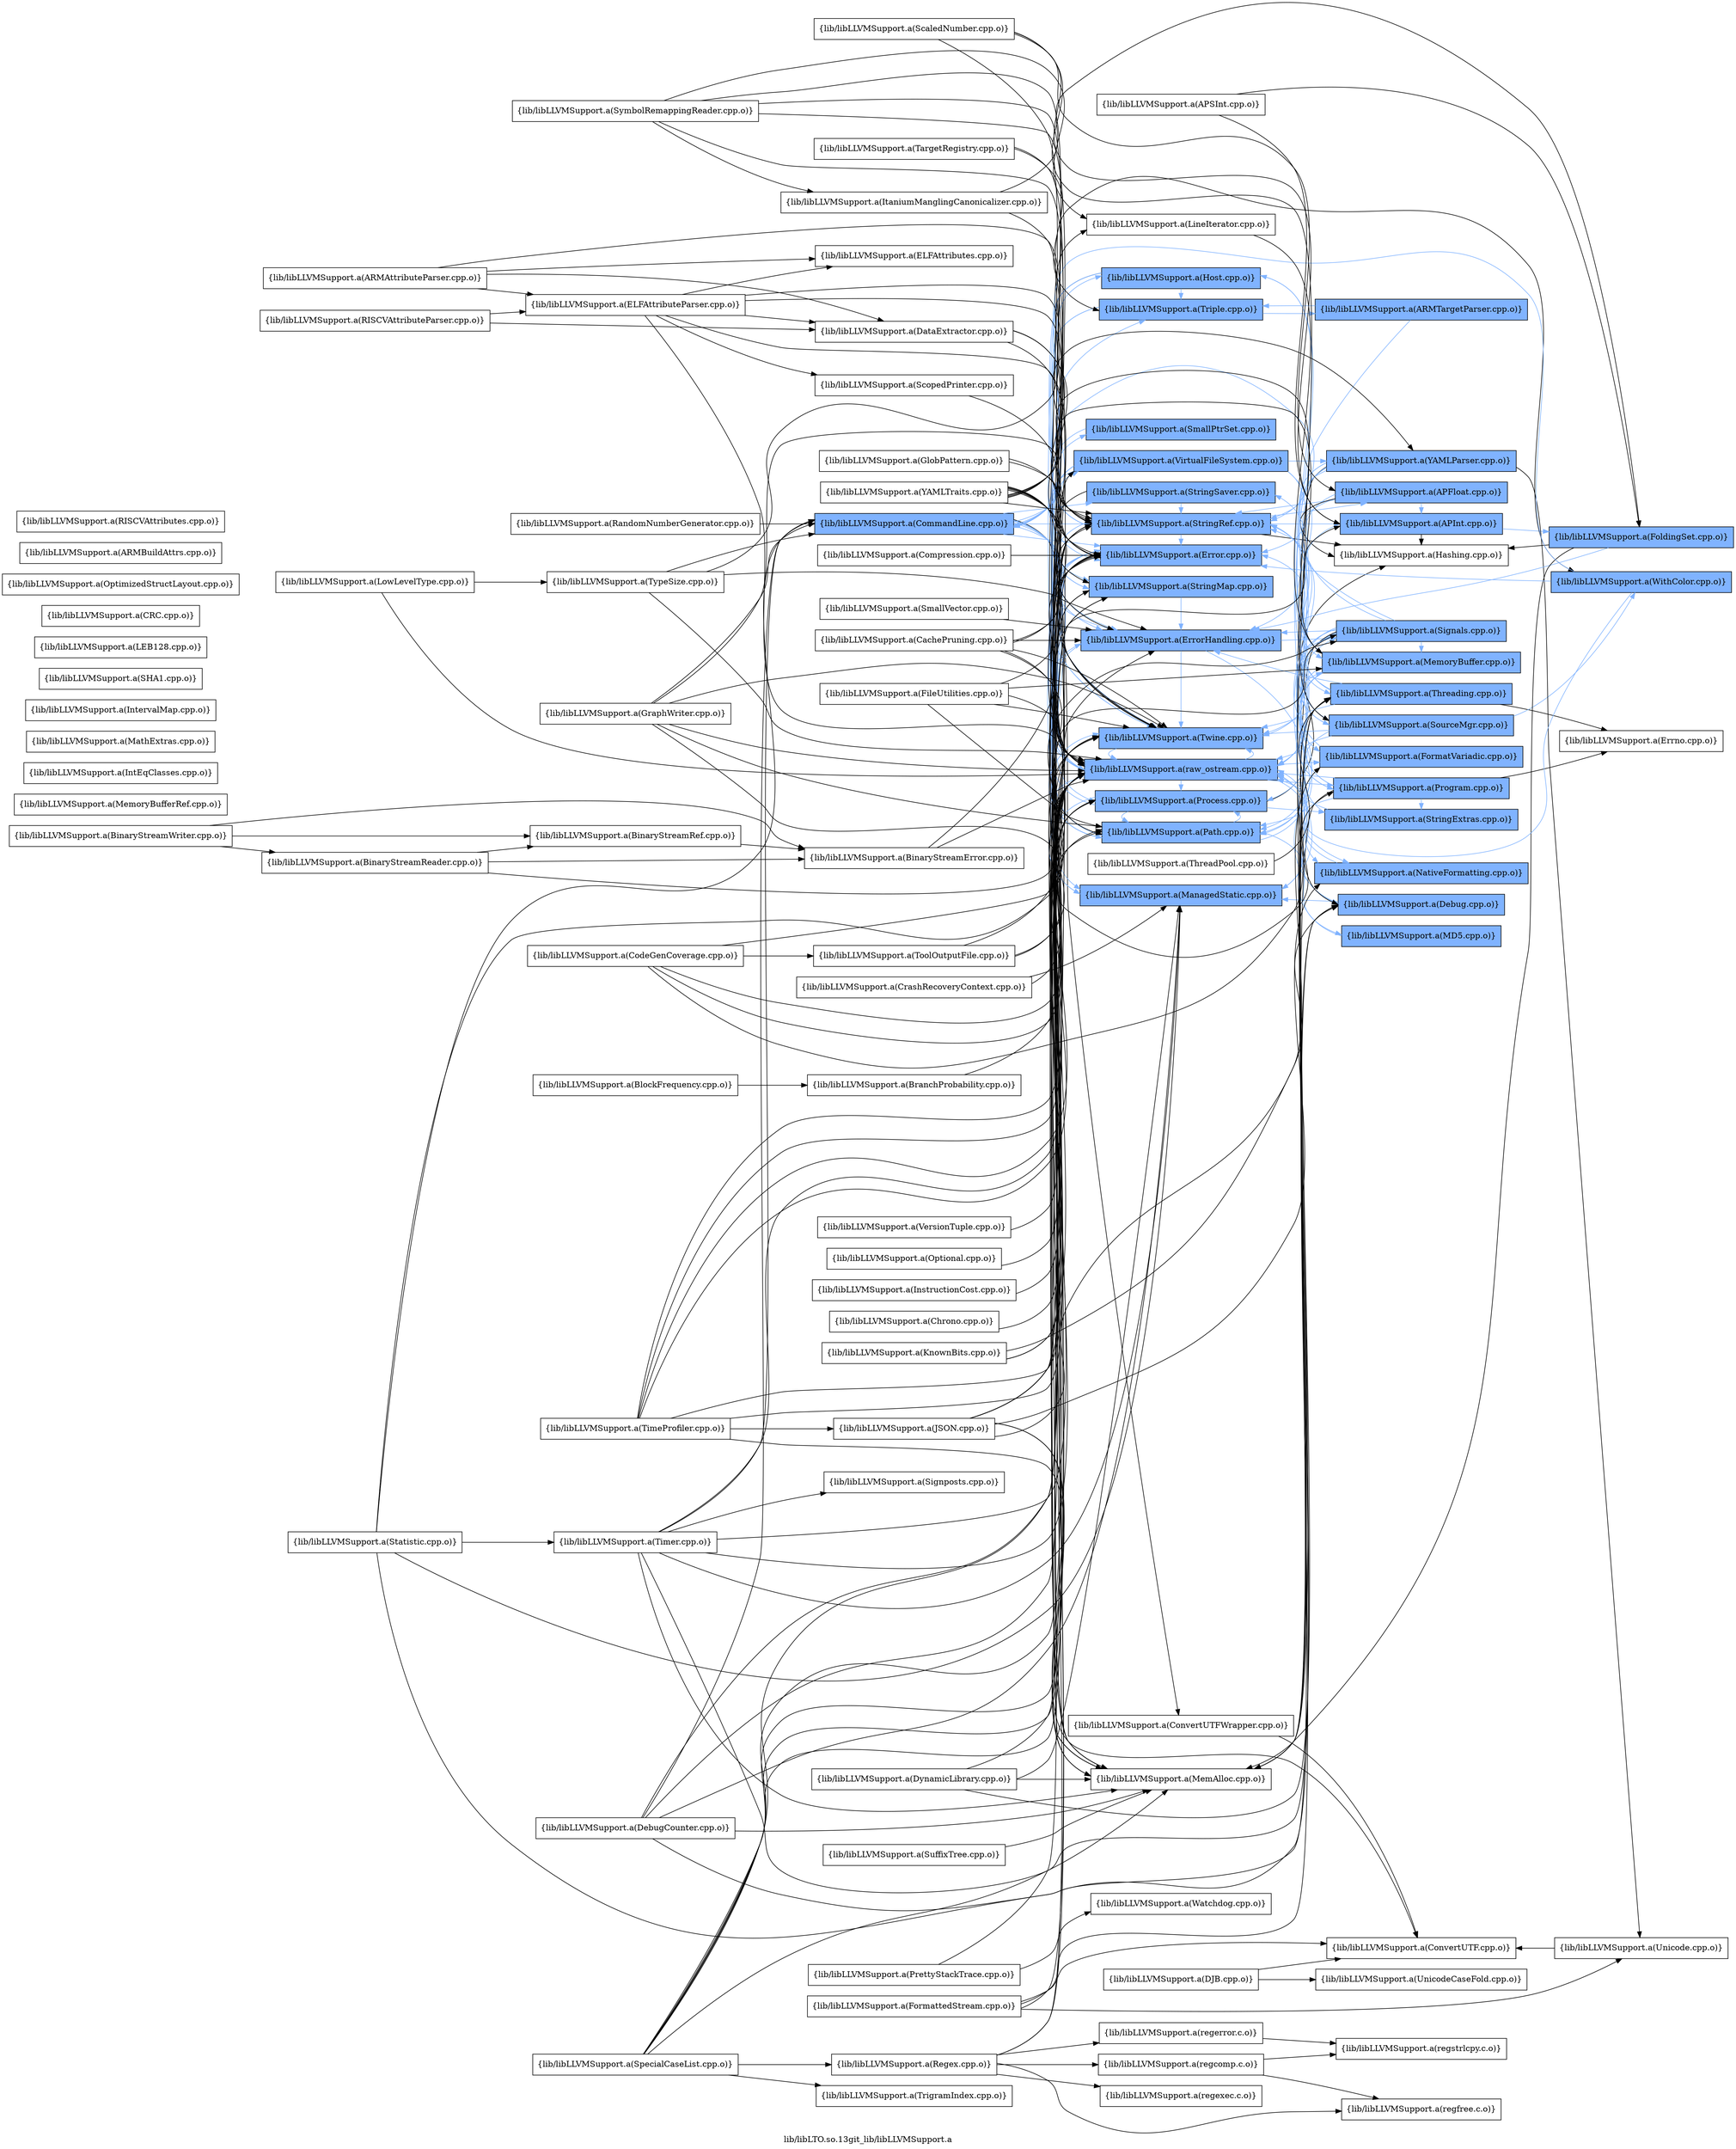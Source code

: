 digraph "lib/libLTO.so.13git_lib/libLLVMSupport.a" {
	label="lib/libLTO.so.13git_lib/libLLVMSupport.a";
	rankdir=LR;
	{ rank=same; Node0x55f5cd243c08;  }
	{ rank=same; Node0x55f5cd247998; Node0x55f5cd2497e8; Node0x55f5cd262e28; Node0x55f5cd262c48; Node0x55f5cd24f878; Node0x55f5cd2451e8; Node0x55f5cd242c18; Node0x55f5cd242588; Node0x55f5cd246e08; Node0x55f5cd241318; Node0x55f5cd242858; Node0x55f5cd25e4b8; Node0x55f5cd25c078; Node0x55f5cd25c7f8; Node0x55f5cd25ff98; Node0x55f5cd260b78;  }
	{ rank=same; Node0x55f5cd247768; Node0x55f5cd2455a8; Node0x55f5cd25f098; Node0x55f5cd24d398; Node0x55f5cd242808; Node0x55f5cd241958; Node0x55f5cd260588; Node0x55f5cd240d78; Node0x55f5cd24ff58; Node0x55f5cd244338; Node0x55f5cd25d5b8; Node0x55f5cd25fe58; Node0x55f5cd2514e8; Node0x55f5cd25e9b8; Node0x55f5cd250d68; Node0x55f5cd240c38;  }
	{ rank=same; Node0x55f5cd243c08;  }
	{ rank=same; Node0x55f5cd247998; Node0x55f5cd2497e8; Node0x55f5cd262e28; Node0x55f5cd262c48; Node0x55f5cd24f878; Node0x55f5cd2451e8; Node0x55f5cd242c18; Node0x55f5cd242588; Node0x55f5cd246e08; Node0x55f5cd241318; Node0x55f5cd242858; Node0x55f5cd25e4b8; Node0x55f5cd25c078; Node0x55f5cd25c7f8; Node0x55f5cd25ff98; Node0x55f5cd260b78;  }
	{ rank=same; Node0x55f5cd247768; Node0x55f5cd2455a8; Node0x55f5cd25f098; Node0x55f5cd24d398; Node0x55f5cd242808; Node0x55f5cd241958; Node0x55f5cd260588; Node0x55f5cd240d78; Node0x55f5cd24ff58; Node0x55f5cd244338; Node0x55f5cd25d5b8; Node0x55f5cd25fe58; Node0x55f5cd2514e8; Node0x55f5cd25e9b8; Node0x55f5cd250d68; Node0x55f5cd240c38;  }

	Node0x55f5cd243c08 [shape=record,shape=box,group=1,style=filled,fillcolor="0.600000 0.5 1",label="{lib/libLLVMSupport.a(CommandLine.cpp.o)}"];
	Node0x55f5cd243c08 -> Node0x55f5cd247998;
	Node0x55f5cd243c08 -> Node0x55f5cd2497e8[color="0.600000 0.5 1"];
	Node0x55f5cd243c08 -> Node0x55f5cd262e28[color="0.600000 0.5 1"];
	Node0x55f5cd243c08 -> Node0x55f5cd262c48[color="0.600000 0.5 1"];
	Node0x55f5cd243c08 -> Node0x55f5cd24f878;
	Node0x55f5cd243c08 -> Node0x55f5cd2451e8[color="0.600000 0.5 1"];
	Node0x55f5cd243c08 -> Node0x55f5cd242c18[color="0.600000 0.5 1"];
	Node0x55f5cd243c08 -> Node0x55f5cd242588[color="0.600000 0.5 1"];
	Node0x55f5cd243c08 -> Node0x55f5cd246e08[color="0.600000 0.5 1"];
	Node0x55f5cd243c08 -> Node0x55f5cd241318[color="0.600000 0.5 1"];
	Node0x55f5cd243c08 -> Node0x55f5cd242858[color="0.600000 0.5 1"];
	Node0x55f5cd243c08 -> Node0x55f5cd25e4b8[color="0.600000 0.5 1"];
	Node0x55f5cd243c08 -> Node0x55f5cd25c078[color="0.600000 0.5 1"];
	Node0x55f5cd243c08 -> Node0x55f5cd25c7f8[color="0.600000 0.5 1"];
	Node0x55f5cd243c08 -> Node0x55f5cd25ff98[color="0.600000 0.5 1"];
	Node0x55f5cd243c08 -> Node0x55f5cd260b78[color="0.600000 0.5 1"];
	Node0x55f5cd2497e8 [shape=record,shape=box,group=1,style=filled,fillcolor="0.600000 0.5 1",label="{lib/libLLVMSupport.a(Error.cpp.o)}"];
	Node0x55f5cd2497e8 -> Node0x55f5cd262e28[color="0.600000 0.5 1"];
	Node0x55f5cd2497e8 -> Node0x55f5cd262c48[color="0.600000 0.5 1"];
	Node0x55f5cd2497e8 -> Node0x55f5cd242858[color="0.600000 0.5 1"];
	Node0x55f5cd2497e8 -> Node0x55f5cd25c078[color="0.600000 0.5 1"];
	Node0x55f5cd262e28 [shape=record,shape=box,group=1,style=filled,fillcolor="0.600000 0.5 1",label="{lib/libLLVMSupport.a(ErrorHandling.cpp.o)}"];
	Node0x55f5cd262e28 -> Node0x55f5cd2455a8[color="0.600000 0.5 1"];
	Node0x55f5cd262e28 -> Node0x55f5cd242858[color="0.600000 0.5 1"];
	Node0x55f5cd262e28 -> Node0x55f5cd25c078[color="0.600000 0.5 1"];
	Node0x55f5cd262e28 -> Node0x55f5cd25f098[color="0.600000 0.5 1"];
	Node0x55f5cd24f878 [shape=record,shape=box,group=0,label="{lib/libLLVMSupport.a(MemAlloc.cpp.o)}"];
	Node0x55f5cd24ff58 [shape=record,shape=box,group=1,style=filled,fillcolor="0.600000 0.5 1",label="{lib/libLLVMSupport.a(MemoryBuffer.cpp.o)}"];
	Node0x55f5cd24ff58 -> Node0x55f5cd2497e8[color="0.600000 0.5 1"];
	Node0x55f5cd24ff58 -> Node0x55f5cd242858[color="0.600000 0.5 1"];
	Node0x55f5cd24ff58 -> Node0x55f5cd25ff98[color="0.600000 0.5 1"];
	Node0x55f5cd24ff58 -> Node0x55f5cd260b78[color="0.600000 0.5 1"];
	Node0x55f5cd24ff58 -> Node0x55f5cd25e9b8[color="0.600000 0.5 1"];
	Node0x55f5cd251178 [shape=record,shape=box,group=0,label="{lib/libLLVMSupport.a(MemoryBufferRef.cpp.o)}"];
	Node0x55f5cd240c38 [shape=record,shape=box,group=1,style=filled,fillcolor="0.600000 0.5 1",label="{lib/libLLVMSupport.a(StringExtras.cpp.o)}"];
	Node0x55f5cd240c38 -> Node0x55f5cd246e08[color="0.600000 0.5 1"];
	Node0x55f5cd240c38 -> Node0x55f5cd25c078[color="0.600000 0.5 1"];
	Node0x55f5cd242c18 [shape=record,shape=box,group=1,style=filled,fillcolor="0.600000 0.5 1",label="{lib/libLLVMSupport.a(StringMap.cpp.o)}"];
	Node0x55f5cd242c18 -> Node0x55f5cd262e28[color="0.600000 0.5 1"];
	Node0x55f5cd25c078 [shape=record,shape=box,group=1,style=filled,fillcolor="0.600000 0.5 1",label="{lib/libLLVMSupport.a(raw_ostream.cpp.o)}"];
	Node0x55f5cd25c078 -> Node0x55f5cd2497e8[color="0.600000 0.5 1"];
	Node0x55f5cd25c078 -> Node0x55f5cd262e28[color="0.600000 0.5 1"];
	Node0x55f5cd25c078 -> Node0x55f5cd25fe58[color="0.600000 0.5 1"];
	Node0x55f5cd25c078 -> Node0x55f5cd2514e8[color="0.600000 0.5 1"];
	Node0x55f5cd25c078 -> Node0x55f5cd242858[color="0.600000 0.5 1"];
	Node0x55f5cd25c078 -> Node0x55f5cd25ff98[color="0.600000 0.5 1"];
	Node0x55f5cd25c078 -> Node0x55f5cd260b78[color="0.600000 0.5 1"];
	Node0x55f5cd25c078 -> Node0x55f5cd25e9b8[color="0.600000 0.5 1"];
	Node0x55f5cd241958 [shape=record,shape=box,group=1,style=filled,fillcolor="0.600000 0.5 1",label="{lib/libLLVMSupport.a(APInt.cpp.o)}"];
	Node0x55f5cd241958 -> Node0x55f5cd260e98[color="0.600000 0.5 1"];
	Node0x55f5cd241958 -> Node0x55f5cd260588;
	Node0x55f5cd241958 -> Node0x55f5cd25c078[color="0.600000 0.5 1"];
	Node0x55f5cd246e08 [shape=record,shape=box,group=1,style=filled,fillcolor="0.600000 0.5 1",label="{lib/libLLVMSupport.a(StringRef.cpp.o)}"];
	Node0x55f5cd246e08 -> Node0x55f5cd2497e8[color="0.600000 0.5 1"];
	Node0x55f5cd246e08 -> Node0x55f5cd242808[color="0.600000 0.5 1"];
	Node0x55f5cd246e08 -> Node0x55f5cd241958[color="0.600000 0.5 1"];
	Node0x55f5cd246e08 -> Node0x55f5cd260588;
	Node0x55f5cd242858 [shape=record,shape=box,group=1,style=filled,fillcolor="0.600000 0.5 1",label="{lib/libLLVMSupport.a(Twine.cpp.o)}"];
	Node0x55f5cd242858 -> Node0x55f5cd25c078[color="0.600000 0.5 1"];
	Node0x55f5cd241318 [shape=record,shape=box,group=1,style=filled,fillcolor="0.600000 0.5 1",label="{lib/libLLVMSupport.a(Triple.cpp.o)}"];
	Node0x55f5cd241318 -> Node0x55f5cd246e08[color="0.600000 0.5 1"];
	Node0x55f5cd241318 -> Node0x55f5cd240d78[color="0.600000 0.5 1"];
	Node0x55f5cd241318 -> Node0x55f5cd242858[color="0.600000 0.5 1"];
	Node0x55f5cd242808 [shape=record,shape=box,group=1,style=filled,fillcolor="0.600000 0.5 1",label="{lib/libLLVMSupport.a(APFloat.cpp.o)}"];
	Node0x55f5cd242808 -> Node0x55f5cd2497e8[color="0.600000 0.5 1"];
	Node0x55f5cd242808 -> Node0x55f5cd241958[color="0.600000 0.5 1"];
	Node0x55f5cd242808 -> Node0x55f5cd260588;
	Node0x55f5cd242808 -> Node0x55f5cd246e08[color="0.600000 0.5 1"];
	Node0x55f5cd242808 -> Node0x55f5cd25c078[color="0.600000 0.5 1"];
	Node0x55f5cd240238 [shape=record,shape=box,group=0,label="{lib/libLLVMSupport.a(KnownBits.cpp.o)}"];
	Node0x55f5cd240238 -> Node0x55f5cd2455a8;
	Node0x55f5cd240238 -> Node0x55f5cd241958;
	Node0x55f5cd240238 -> Node0x55f5cd25c078;
	Node0x55f5cd2451e8 [shape=record,shape=box,group=1,style=filled,fillcolor="0.600000 0.5 1",label="{lib/libLLVMSupport.a(SmallPtrSet.cpp.o)}"];
	Node0x55f5cd2451e8 -> Node0x55f5cd262e28[color="0.600000 0.5 1"];
	Node0x55f5cd25a3b8 [shape=record,shape=box,group=0,label="{lib/libLLVMSupport.a(TypeSize.cpp.o)}"];
	Node0x55f5cd25a3b8 -> Node0x55f5cd243c08;
	Node0x55f5cd25a3b8 -> Node0x55f5cd262e28;
	Node0x55f5cd25a3b8 -> Node0x55f5cd25dce8;
	Node0x55f5cd25a3b8 -> Node0x55f5cd25c078;
	Node0x55f5cd2455a8 [shape=record,shape=box,group=1,style=filled,fillcolor="0.600000 0.5 1",label="{lib/libLLVMSupport.a(Debug.cpp.o)}"];
	Node0x55f5cd2455a8 -> Node0x55f5cd262c48[color="0.600000 0.5 1"];
	Node0x55f5cd2455a8 -> Node0x55f5cd25c078[color="0.600000 0.5 1"];
	Node0x55f5cd262c48 [shape=record,shape=box,group=1,style=filled,fillcolor="0.600000 0.5 1",label="{lib/libLLVMSupport.a(ManagedStatic.cpp.o)}"];
	Node0x55f5cd262c48 -> Node0x55f5cd24d398[color="0.600000 0.5 1"];
	Node0x55f5cd243398 [shape=record,shape=box,group=0,label="{lib/libLLVMSupport.a(BranchProbability.cpp.o)}"];
	Node0x55f5cd243398 -> Node0x55f5cd25c078;
	Node0x55f5cd2629c8 [shape=record,shape=box,group=0,label="{lib/libLLVMSupport.a(LowLevelType.cpp.o)}"];
	Node0x55f5cd2629c8 -> Node0x55f5cd25a3b8;
	Node0x55f5cd2629c8 -> Node0x55f5cd25c078;
	Node0x55f5cd242f88 [shape=record,shape=box,group=0,label="{lib/libLLVMSupport.a(CodeGenCoverage.cpp.o)}"];
	Node0x55f5cd242f88 -> Node0x55f5cd2415e8;
	Node0x55f5cd242f88 -> Node0x55f5cd242858;
	Node0x55f5cd242f88 -> Node0x55f5cd25c078;
	Node0x55f5cd242f88 -> Node0x55f5cd260b78;
	Node0x55f5cd242f88 -> Node0x55f5cd24d398;
	Node0x55f5cd260cb8 [shape=record,shape=box,group=0,label="{lib/libLLVMSupport.a(GraphWriter.cpp.o)}"];
	Node0x55f5cd260cb8 -> Node0x55f5cd243c08;
	Node0x55f5cd260cb8 -> Node0x55f5cd246e08;
	Node0x55f5cd260cb8 -> Node0x55f5cd242858;
	Node0x55f5cd260cb8 -> Node0x55f5cd25c078;
	Node0x55f5cd260cb8 -> Node0x55f5cd25ff98;
	Node0x55f5cd260cb8 -> Node0x55f5cd25e9b8;
	Node0x55f5cd25bfd8 [shape=record,shape=box,group=0,label="{lib/libLLVMSupport.a(DynamicLibrary.cpp.o)}"];
	Node0x55f5cd25bfd8 -> Node0x55f5cd262c48;
	Node0x55f5cd25bfd8 -> Node0x55f5cd24f878;
	Node0x55f5cd25bfd8 -> Node0x55f5cd242c18;
	Node0x55f5cd25bfd8 -> Node0x55f5cd24d398;
	Node0x55f5cd260588 [shape=record,shape=box,group=0,label="{lib/libLLVMSupport.a(Hashing.cpp.o)}"];
	Node0x55f5cd250d68 [shape=record,shape=box,group=1,style=filled,fillcolor="0.600000 0.5 1",label="{lib/libLLVMSupport.a(MD5.cpp.o)}"];
	Node0x55f5cd250d68 -> Node0x55f5cd25c078[color="0.600000 0.5 1"];
	Node0x55f5cd262478 [shape=record,shape=box,group=0,label="{lib/libLLVMSupport.a(TargetRegistry.cpp.o)}"];
	Node0x55f5cd262478 -> Node0x55f5cd241318;
	Node0x55f5cd262478 -> Node0x55f5cd25c078;
	Node0x55f5cd242588 [shape=record,shape=box,group=1,style=filled,fillcolor="0.600000 0.5 1",label="{lib/libLLVMSupport.a(StringSaver.cpp.o)}"];
	Node0x55f5cd242588 -> Node0x55f5cd24f878;
	Node0x55f5cd242588 -> Node0x55f5cd246e08[color="0.600000 0.5 1"];
	Node0x55f5cd260e98 [shape=record,shape=box,group=1,style=filled,fillcolor="0.600000 0.5 1",label="{lib/libLLVMSupport.a(FoldingSet.cpp.o)}"];
	Node0x55f5cd260e98 -> Node0x55f5cd262e28[color="0.600000 0.5 1"];
	Node0x55f5cd260e98 -> Node0x55f5cd260588;
	Node0x55f5cd260e98 -> Node0x55f5cd24f878;
	Node0x55f5cd261bb8 [shape=record,shape=box,group=0,label="{lib/libLLVMSupport.a(FormattedStream.cpp.o)}"];
	Node0x55f5cd261bb8 -> Node0x55f5cd247768;
	Node0x55f5cd261bb8 -> Node0x55f5cd2455a8;
	Node0x55f5cd261bb8 -> Node0x55f5cd259a58;
	Node0x55f5cd261bb8 -> Node0x55f5cd25c078;
	Node0x55f5cd243cf8 [shape=record,shape=box,group=0,label="{lib/libLLVMSupport.a(Regex.cpp.o)}"];
	Node0x55f5cd243cf8 -> Node0x55f5cd246e08;
	Node0x55f5cd243cf8 -> Node0x55f5cd242858;
	Node0x55f5cd243cf8 -> Node0x55f5cd243118;
	Node0x55f5cd243cf8 -> Node0x55f5cd243848;
	Node0x55f5cd243cf8 -> Node0x55f5cd243fc8;
	Node0x55f5cd243cf8 -> Node0x55f5cd25dd38;
	Node0x55f5cd25ea08 [shape=record,shape=box,group=0,label="{lib/libLLVMSupport.a(InstructionCost.cpp.o)}"];
	Node0x55f5cd25ea08 -> Node0x55f5cd25c078;
	Node0x55f5cd25ff98 [shape=record,shape=box,group=1,style=filled,fillcolor="0.600000 0.5 1",label="{lib/libLLVMSupport.a(Path.cpp.o)}"];
	Node0x55f5cd25ff98 -> Node0x55f5cd2497e8[color="0.600000 0.5 1"];
	Node0x55f5cd25ff98 -> Node0x55f5cd250d68[color="0.600000 0.5 1"];
	Node0x55f5cd25ff98 -> Node0x55f5cd246e08[color="0.600000 0.5 1"];
	Node0x55f5cd25ff98 -> Node0x55f5cd242858[color="0.600000 0.5 1"];
	Node0x55f5cd25ff98 -> Node0x55f5cd260b78[color="0.600000 0.5 1"];
	Node0x55f5cd25ff98 -> Node0x55f5cd25f098[color="0.600000 0.5 1"];
	Node0x55f5cd244338 [shape=record,shape=box,group=1,style=filled,fillcolor="0.600000 0.5 1",label="{lib/libLLVMSupport.a(SourceMgr.cpp.o)}"];
	Node0x55f5cd244338 -> Node0x55f5cd24ff58[color="0.600000 0.5 1"];
	Node0x55f5cd244338 -> Node0x55f5cd246e08[color="0.600000 0.5 1"];
	Node0x55f5cd244338 -> Node0x55f5cd242858[color="0.600000 0.5 1"];
	Node0x55f5cd244338 -> Node0x55f5cd25dce8[color="0.600000 0.5 1"];
	Node0x55f5cd244338 -> Node0x55f5cd25c078[color="0.600000 0.5 1"];
	Node0x55f5cd244338 -> Node0x55f5cd25ff98[color="0.600000 0.5 1"];
	Node0x55f5cd2415e8 [shape=record,shape=box,group=0,label="{lib/libLLVMSupport.a(ToolOutputFile.cpp.o)}"];
	Node0x55f5cd2415e8 -> Node0x55f5cd25c078;
	Node0x55f5cd2415e8 -> Node0x55f5cd25ff98;
	Node0x55f5cd2415e8 -> Node0x55f5cd25f098;
	Node0x55f5cd245508 [shape=record,shape=box,group=0,label="{lib/libLLVMSupport.a(Chrono.cpp.o)}"];
	Node0x55f5cd245508 -> Node0x55f5cd25c078;
	Node0x55f5cd252528 [shape=record,shape=box,group=0,label="{lib/libLLVMSupport.a(PrettyStackTrace.cpp.o)}"];
	Node0x55f5cd252528 -> Node0x55f5cd25c078;
	Node0x55f5cd252528 -> Node0x55f5cd24f4b8;
	Node0x55f5cd2433e8 [shape=record,shape=box,group=0,label="{lib/libLLVMSupport.a(TimeProfiler.cpp.o)}"];
	Node0x55f5cd2433e8 -> Node0x55f5cd2497e8;
	Node0x55f5cd2433e8 -> Node0x55f5cd24f878;
	Node0x55f5cd2433e8 -> Node0x55f5cd242c18;
	Node0x55f5cd2433e8 -> Node0x55f5cd243168;
	Node0x55f5cd2433e8 -> Node0x55f5cd242858;
	Node0x55f5cd2433e8 -> Node0x55f5cd25c078;
	Node0x55f5cd2433e8 -> Node0x55f5cd25ff98;
	Node0x55f5cd2433e8 -> Node0x55f5cd260b78;
	Node0x55f5cd244bf8 [shape=record,shape=box,group=0,label="{lib/libLLVMSupport.a(Timer.cpp.o)}"];
	Node0x55f5cd244bf8 -> Node0x55f5cd243c08;
	Node0x55f5cd244bf8 -> Node0x55f5cd262c48;
	Node0x55f5cd244bf8 -> Node0x55f5cd24f878;
	Node0x55f5cd244bf8 -> Node0x55f5cd242c18;
	Node0x55f5cd244bf8 -> Node0x55f5cd244928;
	Node0x55f5cd244bf8 -> Node0x55f5cd25c078;
	Node0x55f5cd244bf8 -> Node0x55f5cd260b78;
	Node0x55f5cd244bf8 -> Node0x55f5cd24d398;
	Node0x55f5cd2411d8 [shape=record,shape=box,group=0,label="{lib/libLLVMSupport.a(Statistic.cpp.o)}"];
	Node0x55f5cd2411d8 -> Node0x55f5cd243c08;
	Node0x55f5cd2411d8 -> Node0x55f5cd262c48;
	Node0x55f5cd2411d8 -> Node0x55f5cd244bf8;
	Node0x55f5cd2411d8 -> Node0x55f5cd25c078;
	Node0x55f5cd2411d8 -> Node0x55f5cd24d398;
	Node0x55f5cd24d398 [shape=record,shape=box,group=1,style=filled,fillcolor="0.600000 0.5 1",label="{lib/libLLVMSupport.a(Threading.cpp.o)}"];
	Node0x55f5cd24d398 -> Node0x55f5cd262e28[color="0.600000 0.5 1"];
	Node0x55f5cd24d398 -> Node0x55f5cd24f878;
	Node0x55f5cd24d398 -> Node0x55f5cd246e08[color="0.600000 0.5 1"];
	Node0x55f5cd24d398 -> Node0x55f5cd242858[color="0.600000 0.5 1"];
	Node0x55f5cd24d398 -> Node0x55f5cd25c7f8[color="0.600000 0.5 1"];
	Node0x55f5cd24d398 -> Node0x55f5cd25f548;
	Node0x55f5cd25fe58 [shape=record,shape=box,group=1,style=filled,fillcolor="0.600000 0.5 1",label="{lib/libLLVMSupport.a(FormatVariadic.cpp.o)}"];
	Node0x55f5cd25fe58 -> Node0x55f5cd246e08[color="0.600000 0.5 1"];
	Node0x55f5cd2514e8 [shape=record,shape=box,group=1,style=filled,fillcolor="0.600000 0.5 1",label="{lib/libLLVMSupport.a(NativeFormatting.cpp.o)}"];
	Node0x55f5cd2514e8 -> Node0x55f5cd25c078[color="0.600000 0.5 1"];
	Node0x55f5cd25c7f8 [shape=record,shape=box,group=1,style=filled,fillcolor="0.600000 0.5 1",label="{lib/libLLVMSupport.a(Host.cpp.o)}"];
	Node0x55f5cd25c7f8 -> Node0x55f5cd24f878;
	Node0x55f5cd25c7f8 -> Node0x55f5cd24ff58[color="0.600000 0.5 1"];
	Node0x55f5cd25c7f8 -> Node0x55f5cd242c18[color="0.600000 0.5 1"];
	Node0x55f5cd25c7f8 -> Node0x55f5cd246e08[color="0.600000 0.5 1"];
	Node0x55f5cd25c7f8 -> Node0x55f5cd241318[color="0.600000 0.5 1"];
	Node0x55f5cd25c7f8 -> Node0x55f5cd25c078[color="0.600000 0.5 1"];
	Node0x55f5cd25f688 [shape=record,shape=box,group=0,label="{lib/libLLVMSupport.a(IntEqClasses.cpp.o)}"];
	Node0x55f5cd24fb48 [shape=record,shape=box,group=0,label="{lib/libLLVMSupport.a(MathExtras.cpp.o)}"];
	Node0x55f5cd25ef58 [shape=record,shape=box,group=0,label="{lib/libLLVMSupport.a(IntervalMap.cpp.o)}"];
	Node0x55f5cd2440b8 [shape=record,shape=box,group=0,label="{lib/libLLVMSupport.a(BlockFrequency.cpp.o)}"];
	Node0x55f5cd2440b8 -> Node0x55f5cd243398;
	Node0x55f5cd243528 [shape=record,shape=box,group=0,label="{lib/libLLVMSupport.a(ScaledNumber.cpp.o)}"];
	Node0x55f5cd243528 -> Node0x55f5cd2455a8;
	Node0x55f5cd243528 -> Node0x55f5cd242808;
	Node0x55f5cd243528 -> Node0x55f5cd241958;
	Node0x55f5cd243528 -> Node0x55f5cd25c078;
	Node0x55f5cd25cf78 [shape=record,shape=box,group=0,label="{lib/libLLVMSupport.a(YAMLTraits.cpp.o)}"];
	Node0x55f5cd25cf78 -> Node0x55f5cd262e28;
	Node0x55f5cd25cf78 -> Node0x55f5cd261d48;
	Node0x55f5cd25cf78 -> Node0x55f5cd24f878;
	Node0x55f5cd25cf78 -> Node0x55f5cd24ff58;
	Node0x55f5cd25cf78 -> Node0x55f5cd244338;
	Node0x55f5cd25cf78 -> Node0x55f5cd242c18;
	Node0x55f5cd25cf78 -> Node0x55f5cd246e08;
	Node0x55f5cd25cf78 -> Node0x55f5cd242858;
	Node0x55f5cd25cf78 -> Node0x55f5cd25d5b8;
	Node0x55f5cd25cf78 -> Node0x55f5cd25c078;
	Node0x55f5cd261d48 [shape=record,shape=box,group=0,label="{lib/libLLVMSupport.a(LineIterator.cpp.o)}"];
	Node0x55f5cd261d48 -> Node0x55f5cd24ff58;
	Node0x55f5cd246728 [shape=record,shape=box,group=0,label="{lib/libLLVMSupport.a(DebugCounter.cpp.o)}"];
	Node0x55f5cd246728 -> Node0x55f5cd243c08;
	Node0x55f5cd246728 -> Node0x55f5cd2455a8;
	Node0x55f5cd246728 -> Node0x55f5cd262c48;
	Node0x55f5cd246728 -> Node0x55f5cd24f878;
	Node0x55f5cd246728 -> Node0x55f5cd246e08;
	Node0x55f5cd246728 -> Node0x55f5cd25c078;
	Node0x55f5cd2470d8 [shape=record,shape=box,group=0,label="{lib/libLLVMSupport.a(SuffixTree.cpp.o)}"];
	Node0x55f5cd2470d8 -> Node0x55f5cd24f878;
	Node0x55f5cd25dce8 [shape=record,shape=box,group=1,style=filled,fillcolor="0.600000 0.5 1",label="{lib/libLLVMSupport.a(WithColor.cpp.o)}"];
	Node0x55f5cd25dce8 -> Node0x55f5cd243c08[color="0.600000 0.5 1"];
	Node0x55f5cd25dce8 -> Node0x55f5cd2497e8[color="0.600000 0.5 1"];
	Node0x55f5cd25dce8 -> Node0x55f5cd25c078[color="0.600000 0.5 1"];
	Node0x55f5cd242da8 [shape=record,shape=box,group=0,label="{lib/libLLVMSupport.a(SHA1.cpp.o)}"];
	Node0x55f5cd244108 [shape=record,shape=box,group=0,label="{lib/libLLVMSupport.a(ThreadPool.cpp.o)}"];
	Node0x55f5cd244108 -> Node0x55f5cd24d398;
	Node0x55f5cd244888 [shape=record,shape=box,group=0,label="{lib/libLLVMSupport.a(CachePruning.cpp.o)}"];
	Node0x55f5cd244888 -> Node0x55f5cd2497e8;
	Node0x55f5cd244888 -> Node0x55f5cd262e28;
	Node0x55f5cd244888 -> Node0x55f5cd246e08;
	Node0x55f5cd244888 -> Node0x55f5cd242858;
	Node0x55f5cd244888 -> Node0x55f5cd25c078;
	Node0x55f5cd244888 -> Node0x55f5cd25ff98;
	Node0x55f5cd261668 [shape=record,shape=box,group=0,label="{lib/libLLVMSupport.a(FileUtilities.cpp.o)}"];
	Node0x55f5cd261668 -> Node0x55f5cd2497e8;
	Node0x55f5cd261668 -> Node0x55f5cd24ff58;
	Node0x55f5cd261668 -> Node0x55f5cd242858;
	Node0x55f5cd261668 -> Node0x55f5cd25c078;
	Node0x55f5cd261668 -> Node0x55f5cd25ff98;
	Node0x55f5cd243ed8 [shape=record,shape=box,group=0,label="{lib/libLLVMSupport.a(Compression.cpp.o)}"];
	Node0x55f5cd243ed8 -> Node0x55f5cd2497e8;
	Node0x55f5cd25f098 [shape=record,shape=box,group=1,style=filled,fillcolor="0.600000 0.5 1",label="{lib/libLLVMSupport.a(Signals.cpp.o)}"];
	Node0x55f5cd25f098 -> Node0x55f5cd243c08[color="0.600000 0.5 1"];
	Node0x55f5cd25f098 -> Node0x55f5cd262e28[color="0.600000 0.5 1"];
	Node0x55f5cd25f098 -> Node0x55f5cd25fe58[color="0.600000 0.5 1"];
	Node0x55f5cd25f098 -> Node0x55f5cd262c48[color="0.600000 0.5 1"];
	Node0x55f5cd25f098 -> Node0x55f5cd24f878;
	Node0x55f5cd25f098 -> Node0x55f5cd24ff58[color="0.600000 0.5 1"];
	Node0x55f5cd25f098 -> Node0x55f5cd2514e8[color="0.600000 0.5 1"];
	Node0x55f5cd25f098 -> Node0x55f5cd246e08[color="0.600000 0.5 1"];
	Node0x55f5cd25f098 -> Node0x55f5cd242858[color="0.600000 0.5 1"];
	Node0x55f5cd25f098 -> Node0x55f5cd25c078[color="0.600000 0.5 1"];
	Node0x55f5cd25f098 -> Node0x55f5cd25ff98[color="0.600000 0.5 1"];
	Node0x55f5cd25f098 -> Node0x55f5cd25e9b8[color="0.600000 0.5 1"];
	Node0x55f5cd25f098 -> Node0x55f5cd24d398[color="0.600000 0.5 1"];
	Node0x55f5cd261a78 [shape=record,shape=box,group=0,label="{lib/libLLVMSupport.a(LEB128.cpp.o)}"];
	Node0x55f5cd2472b8 [shape=record,shape=box,group=0,label="{lib/libLLVMSupport.a(CRC.cpp.o)}"];
	Node0x55f5cd260b78 [shape=record,shape=box,group=1,style=filled,fillcolor="0.600000 0.5 1",label="{lib/libLLVMSupport.a(Process.cpp.o)}"];
	Node0x55f5cd260b78 -> Node0x55f5cd2497e8[color="0.600000 0.5 1"];
	Node0x55f5cd260b78 -> Node0x55f5cd260588;
	Node0x55f5cd260b78 -> Node0x55f5cd262c48[color="0.600000 0.5 1"];
	Node0x55f5cd260b78 -> Node0x55f5cd240c38[color="0.600000 0.5 1"];
	Node0x55f5cd260b78 -> Node0x55f5cd25ff98[color="0.600000 0.5 1"];
	Node0x55f5cd247998 [shape=record,shape=box,group=0,label="{lib/libLLVMSupport.a(ConvertUTFWrapper.cpp.o)}"];
	Node0x55f5cd247998 -> Node0x55f5cd247768;
	Node0x55f5cd25e4b8 [shape=record,shape=box,group=1,style=filled,fillcolor="0.600000 0.5 1",label="{lib/libLLVMSupport.a(VirtualFileSystem.cpp.o)}"];
	Node0x55f5cd25e4b8 -> Node0x55f5cd2497e8[color="0.600000 0.5 1"];
	Node0x55f5cd25e4b8 -> Node0x55f5cd24f878;
	Node0x55f5cd25e4b8 -> Node0x55f5cd24ff58[color="0.600000 0.5 1"];
	Node0x55f5cd25e4b8 -> Node0x55f5cd244338[color="0.600000 0.5 1"];
	Node0x55f5cd25e4b8 -> Node0x55f5cd242c18[color="0.600000 0.5 1"];
	Node0x55f5cd25e4b8 -> Node0x55f5cd246e08[color="0.600000 0.5 1"];
	Node0x55f5cd25e4b8 -> Node0x55f5cd242858[color="0.600000 0.5 1"];
	Node0x55f5cd25e4b8 -> Node0x55f5cd25d5b8[color="0.600000 0.5 1"];
	Node0x55f5cd25e4b8 -> Node0x55f5cd25c078[color="0.600000 0.5 1"];
	Node0x55f5cd25e4b8 -> Node0x55f5cd25ff98[color="0.600000 0.5 1"];
	Node0x55f5cd247768 [shape=record,shape=box,group=0,label="{lib/libLLVMSupport.a(ConvertUTF.cpp.o)}"];
	Node0x55f5cd259a58 [shape=record,shape=box,group=0,label="{lib/libLLVMSupport.a(Unicode.cpp.o)}"];
	Node0x55f5cd259a58 -> Node0x55f5cd247768;
	Node0x55f5cd25e9b8 [shape=record,shape=box,group=1,style=filled,fillcolor="0.600000 0.5 1",label="{lib/libLLVMSupport.a(Program.cpp.o)}"];
	Node0x55f5cd25e9b8 -> Node0x55f5cd24f878;
	Node0x55f5cd25e9b8 -> Node0x55f5cd240c38[color="0.600000 0.5 1"];
	Node0x55f5cd25e9b8 -> Node0x55f5cd242588[color="0.600000 0.5 1"];
	Node0x55f5cd25e9b8 -> Node0x55f5cd246e08[color="0.600000 0.5 1"];
	Node0x55f5cd25e9b8 -> Node0x55f5cd25c078[color="0.600000 0.5 1"];
	Node0x55f5cd25e9b8 -> Node0x55f5cd25ff98[color="0.600000 0.5 1"];
	Node0x55f5cd25e9b8 -> Node0x55f5cd25f548;
	Node0x55f5cd24f4b8 [shape=record,shape=box,group=0,label="{lib/libLLVMSupport.a(Watchdog.cpp.o)}"];
	Node0x55f5cd23ca98 [shape=record,shape=box,group=0,label="{lib/libLLVMSupport.a(RandomNumberGenerator.cpp.o)}"];
	Node0x55f5cd23ca98 -> Node0x55f5cd243c08;
	Node0x55f5cd243118 [shape=record,shape=box,group=0,label="{lib/libLLVMSupport.a(regcomp.c.o)}"];
	Node0x55f5cd243118 -> Node0x55f5cd25dd38;
	Node0x55f5cd243118 -> Node0x55f5cd25c2f8;
	Node0x55f5cd243848 [shape=record,shape=box,group=0,label="{lib/libLLVMSupport.a(regerror.c.o)}"];
	Node0x55f5cd243848 -> Node0x55f5cd25c2f8;
	Node0x55f5cd243fc8 [shape=record,shape=box,group=0,label="{lib/libLLVMSupport.a(regexec.c.o)}"];
	Node0x55f5cd25dd38 [shape=record,shape=box,group=0,label="{lib/libLLVMSupport.a(regfree.c.o)}"];
	Node0x55f5cd244c48 [shape=record,shape=box,group=0,label="{lib/libLLVMSupport.a(SmallVector.cpp.o)}"];
	Node0x55f5cd244c48 -> Node0x55f5cd262e28;
	Node0x55f5cd243168 [shape=record,shape=box,group=0,label="{lib/libLLVMSupport.a(JSON.cpp.o)}"];
	Node0x55f5cd243168 -> Node0x55f5cd247768;
	Node0x55f5cd243168 -> Node0x55f5cd2497e8;
	Node0x55f5cd243168 -> Node0x55f5cd25fe58;
	Node0x55f5cd243168 -> Node0x55f5cd24f878;
	Node0x55f5cd243168 -> Node0x55f5cd2514e8;
	Node0x55f5cd243168 -> Node0x55f5cd246e08;
	Node0x55f5cd243168 -> Node0x55f5cd242858;
	Node0x55f5cd243168 -> Node0x55f5cd25c078;
	Node0x55f5cd244928 [shape=record,shape=box,group=0,label="{lib/libLLVMSupport.a(Signposts.cpp.o)}"];
	Node0x55f5cd240d78 [shape=record,shape=box,group=1,style=filled,fillcolor="0.600000 0.5 1",label="{lib/libLLVMSupport.a(ARMTargetParser.cpp.o)}"];
	Node0x55f5cd240d78 -> Node0x55f5cd246e08[color="0.600000 0.5 1"];
	Node0x55f5cd240d78 -> Node0x55f5cd241318[color="0.600000 0.5 1"];
	Node0x55f5cd25d5b8 [shape=record,shape=box,group=1,style=filled,fillcolor="0.600000 0.5 1",label="{lib/libLLVMSupport.a(YAMLParser.cpp.o)}"];
	Node0x55f5cd25d5b8 -> Node0x55f5cd262e28[color="0.600000 0.5 1"];
	Node0x55f5cd25d5b8 -> Node0x55f5cd24f878;
	Node0x55f5cd25d5b8 -> Node0x55f5cd24ff58[color="0.600000 0.5 1"];
	Node0x55f5cd25d5b8 -> Node0x55f5cd244338[color="0.600000 0.5 1"];
	Node0x55f5cd25d5b8 -> Node0x55f5cd246e08[color="0.600000 0.5 1"];
	Node0x55f5cd25d5b8 -> Node0x55f5cd259a58;
	Node0x55f5cd25d5b8 -> Node0x55f5cd25c078[color="0.600000 0.5 1"];
	Node0x55f5cd25c758 [shape=record,shape=box,group=0,label="{lib/libLLVMSupport.a(VersionTuple.cpp.o)}"];
	Node0x55f5cd25c758 -> Node0x55f5cd25c078;
	Node0x55f5cd25c2f8 [shape=record,shape=box,group=0,label="{lib/libLLVMSupport.a(regstrlcpy.c.o)}"];
	Node0x55f5cd260628 [shape=record,shape=box,group=0,label="{lib/libLLVMSupport.a(CrashRecoveryContext.cpp.o)}"];
	Node0x55f5cd260628 -> Node0x55f5cd262c48;
	Node0x55f5cd260628 -> Node0x55f5cd25f098;
	Node0x55f5cd25f548 [shape=record,shape=box,group=0,label="{lib/libLLVMSupport.a(Errno.cpp.o)}"];
	Node0x55f5cd247358 [shape=record,shape=box,group=0,label="{lib/libLLVMSupport.a(DJB.cpp.o)}"];
	Node0x55f5cd247358 -> Node0x55f5cd247768;
	Node0x55f5cd247358 -> Node0x55f5cd246688;
	Node0x55f5cd246688 [shape=record,shape=box,group=0,label="{lib/libLLVMSupport.a(UnicodeCaseFold.cpp.o)}"];
	Node0x55f5cd2592d8 [shape=record,shape=box,group=0,label="{lib/libLLVMSupport.a(BinaryStreamWriter.cpp.o)}"];
	Node0x55f5cd2592d8 -> Node0x55f5cd2523e8;
	Node0x55f5cd2592d8 -> Node0x55f5cd252118;
	Node0x55f5cd2592d8 -> Node0x55f5cd252f78;
	Node0x55f5cd2523e8 [shape=record,shape=box,group=0,label="{lib/libLLVMSupport.a(BinaryStreamRef.cpp.o)}"];
	Node0x55f5cd2523e8 -> Node0x55f5cd252118;
	Node0x55f5cd252118 [shape=record,shape=box,group=0,label="{lib/libLLVMSupport.a(BinaryStreamError.cpp.o)}"];
	Node0x55f5cd252118 -> Node0x55f5cd2497e8;
	Node0x55f5cd252118 -> Node0x55f5cd25c078;
	Node0x55f5cd252f78 [shape=record,shape=box,group=0,label="{lib/libLLVMSupport.a(BinaryStreamReader.cpp.o)}"];
	Node0x55f5cd252f78 -> Node0x55f5cd2497e8;
	Node0x55f5cd252f78 -> Node0x55f5cd2523e8;
	Node0x55f5cd252f78 -> Node0x55f5cd252118;
	Node0x55f5cd255818 [shape=record,shape=box,group=0,label="{lib/libLLVMSupport.a(DataExtractor.cpp.o)}"];
	Node0x55f5cd255818 -> Node0x55f5cd2497e8;
	Node0x55f5cd255818 -> Node0x55f5cd246e08;
	Node0x55f5cd255818 -> Node0x55f5cd25c078;
	Node0x55f5cd262158 [shape=record,shape=box,group=0,label="{lib/libLLVMSupport.a(Optional.cpp.o)}"];
	Node0x55f5cd262158 -> Node0x55f5cd25c078;
	Node0x55f5cd25fa98 [shape=record,shape=box,group=0,label="{lib/libLLVMSupport.a(ScopedPrinter.cpp.o)}"];
	Node0x55f5cd25fa98 -> Node0x55f5cd25c078;
	Node0x55f5cd2406e8 [shape=record,shape=box,group=0,label="{lib/libLLVMSupport.a(SpecialCaseList.cpp.o)}"];
	Node0x55f5cd2406e8 -> Node0x55f5cd262e28;
	Node0x55f5cd2406e8 -> Node0x55f5cd24f878;
	Node0x55f5cd2406e8 -> Node0x55f5cd243cf8;
	Node0x55f5cd2406e8 -> Node0x55f5cd242c18;
	Node0x55f5cd2406e8 -> Node0x55f5cd246e08;
	Node0x55f5cd2406e8 -> Node0x55f5cd242858;
	Node0x55f5cd2406e8 -> Node0x55f5cd25e4b8;
	Node0x55f5cd2406e8 -> Node0x55f5cd240e18;
	Node0x55f5cd240e18 [shape=record,shape=box,group=0,label="{lib/libLLVMSupport.a(TrigramIndex.cpp.o)}"];
	Node0x55f5cd246458 [shape=record,shape=box,group=0,label="{lib/libLLVMSupport.a(OptimizedStructLayout.cpp.o)}"];
	Node0x55f5cd24d208 [shape=record,shape=box,group=0,label="{lib/libLLVMSupport.a(GlobPattern.cpp.o)}"];
	Node0x55f5cd24d208 -> Node0x55f5cd2497e8;
	Node0x55f5cd24d208 -> Node0x55f5cd246e08;
	Node0x55f5cd261ca8 [shape=record,shape=box,group=0,label="{lib/libLLVMSupport.a(APSInt.cpp.o)}"];
	Node0x55f5cd261ca8 -> Node0x55f5cd241958;
	Node0x55f5cd261ca8 -> Node0x55f5cd260e98;
	Node0x55f5cd25aea8 [shape=record,shape=box,group=0,label="{lib/libLLVMSupport.a(ARMBuildAttrs.cpp.o)}"];
	Node0x55f5cd25bf38 [shape=record,shape=box,group=0,label="{lib/libLLVMSupport.a(ELFAttributeParser.cpp.o)}"];
	Node0x55f5cd25bf38 -> Node0x55f5cd2497e8;
	Node0x55f5cd25bf38 -> Node0x55f5cd246e08;
	Node0x55f5cd25bf38 -> Node0x55f5cd242858;
	Node0x55f5cd25bf38 -> Node0x55f5cd25c078;
	Node0x55f5cd25bf38 -> Node0x55f5cd255818;
	Node0x55f5cd25bf38 -> Node0x55f5cd25fa98;
	Node0x55f5cd25bf38 -> Node0x55f5cd241598;
	Node0x55f5cd240878 [shape=record,shape=box,group=0,label="{lib/libLLVMSupport.a(RISCVAttributes.cpp.o)}"];
	Node0x55f5cd25cbb8 [shape=record,shape=box,group=0,label="{lib/libLLVMSupport.a(ARMAttributeParser.cpp.o)}"];
	Node0x55f5cd25cbb8 -> Node0x55f5cd25c078;
	Node0x55f5cd25cbb8 -> Node0x55f5cd255818;
	Node0x55f5cd25cbb8 -> Node0x55f5cd25bf38;
	Node0x55f5cd25cbb8 -> Node0x55f5cd241598;
	Node0x55f5cd241598 [shape=record,shape=box,group=0,label="{lib/libLLVMSupport.a(ELFAttributes.cpp.o)}"];
	Node0x55f5cd244dd8 [shape=record,shape=box,group=0,label="{lib/libLLVMSupport.a(RISCVAttributeParser.cpp.o)}"];
	Node0x55f5cd244dd8 -> Node0x55f5cd255818;
	Node0x55f5cd244dd8 -> Node0x55f5cd25bf38;
	Node0x55f5cd2413b8 [shape=record,shape=box,group=0,label="{lib/libLLVMSupport.a(ItaniumManglingCanonicalizer.cpp.o)}"];
	Node0x55f5cd2413b8 -> Node0x55f5cd260e98;
	Node0x55f5cd2413b8 -> Node0x55f5cd24f878;
	Node0x55f5cd241688 [shape=record,shape=box,group=0,label="{lib/libLLVMSupport.a(SymbolRemappingReader.cpp.o)}"];
	Node0x55f5cd241688 -> Node0x55f5cd2497e8;
	Node0x55f5cd241688 -> Node0x55f5cd261d48;
	Node0x55f5cd241688 -> Node0x55f5cd246e08;
	Node0x55f5cd241688 -> Node0x55f5cd242858;
	Node0x55f5cd241688 -> Node0x55f5cd25c078;
	Node0x55f5cd241688 -> Node0x55f5cd2413b8;
}
